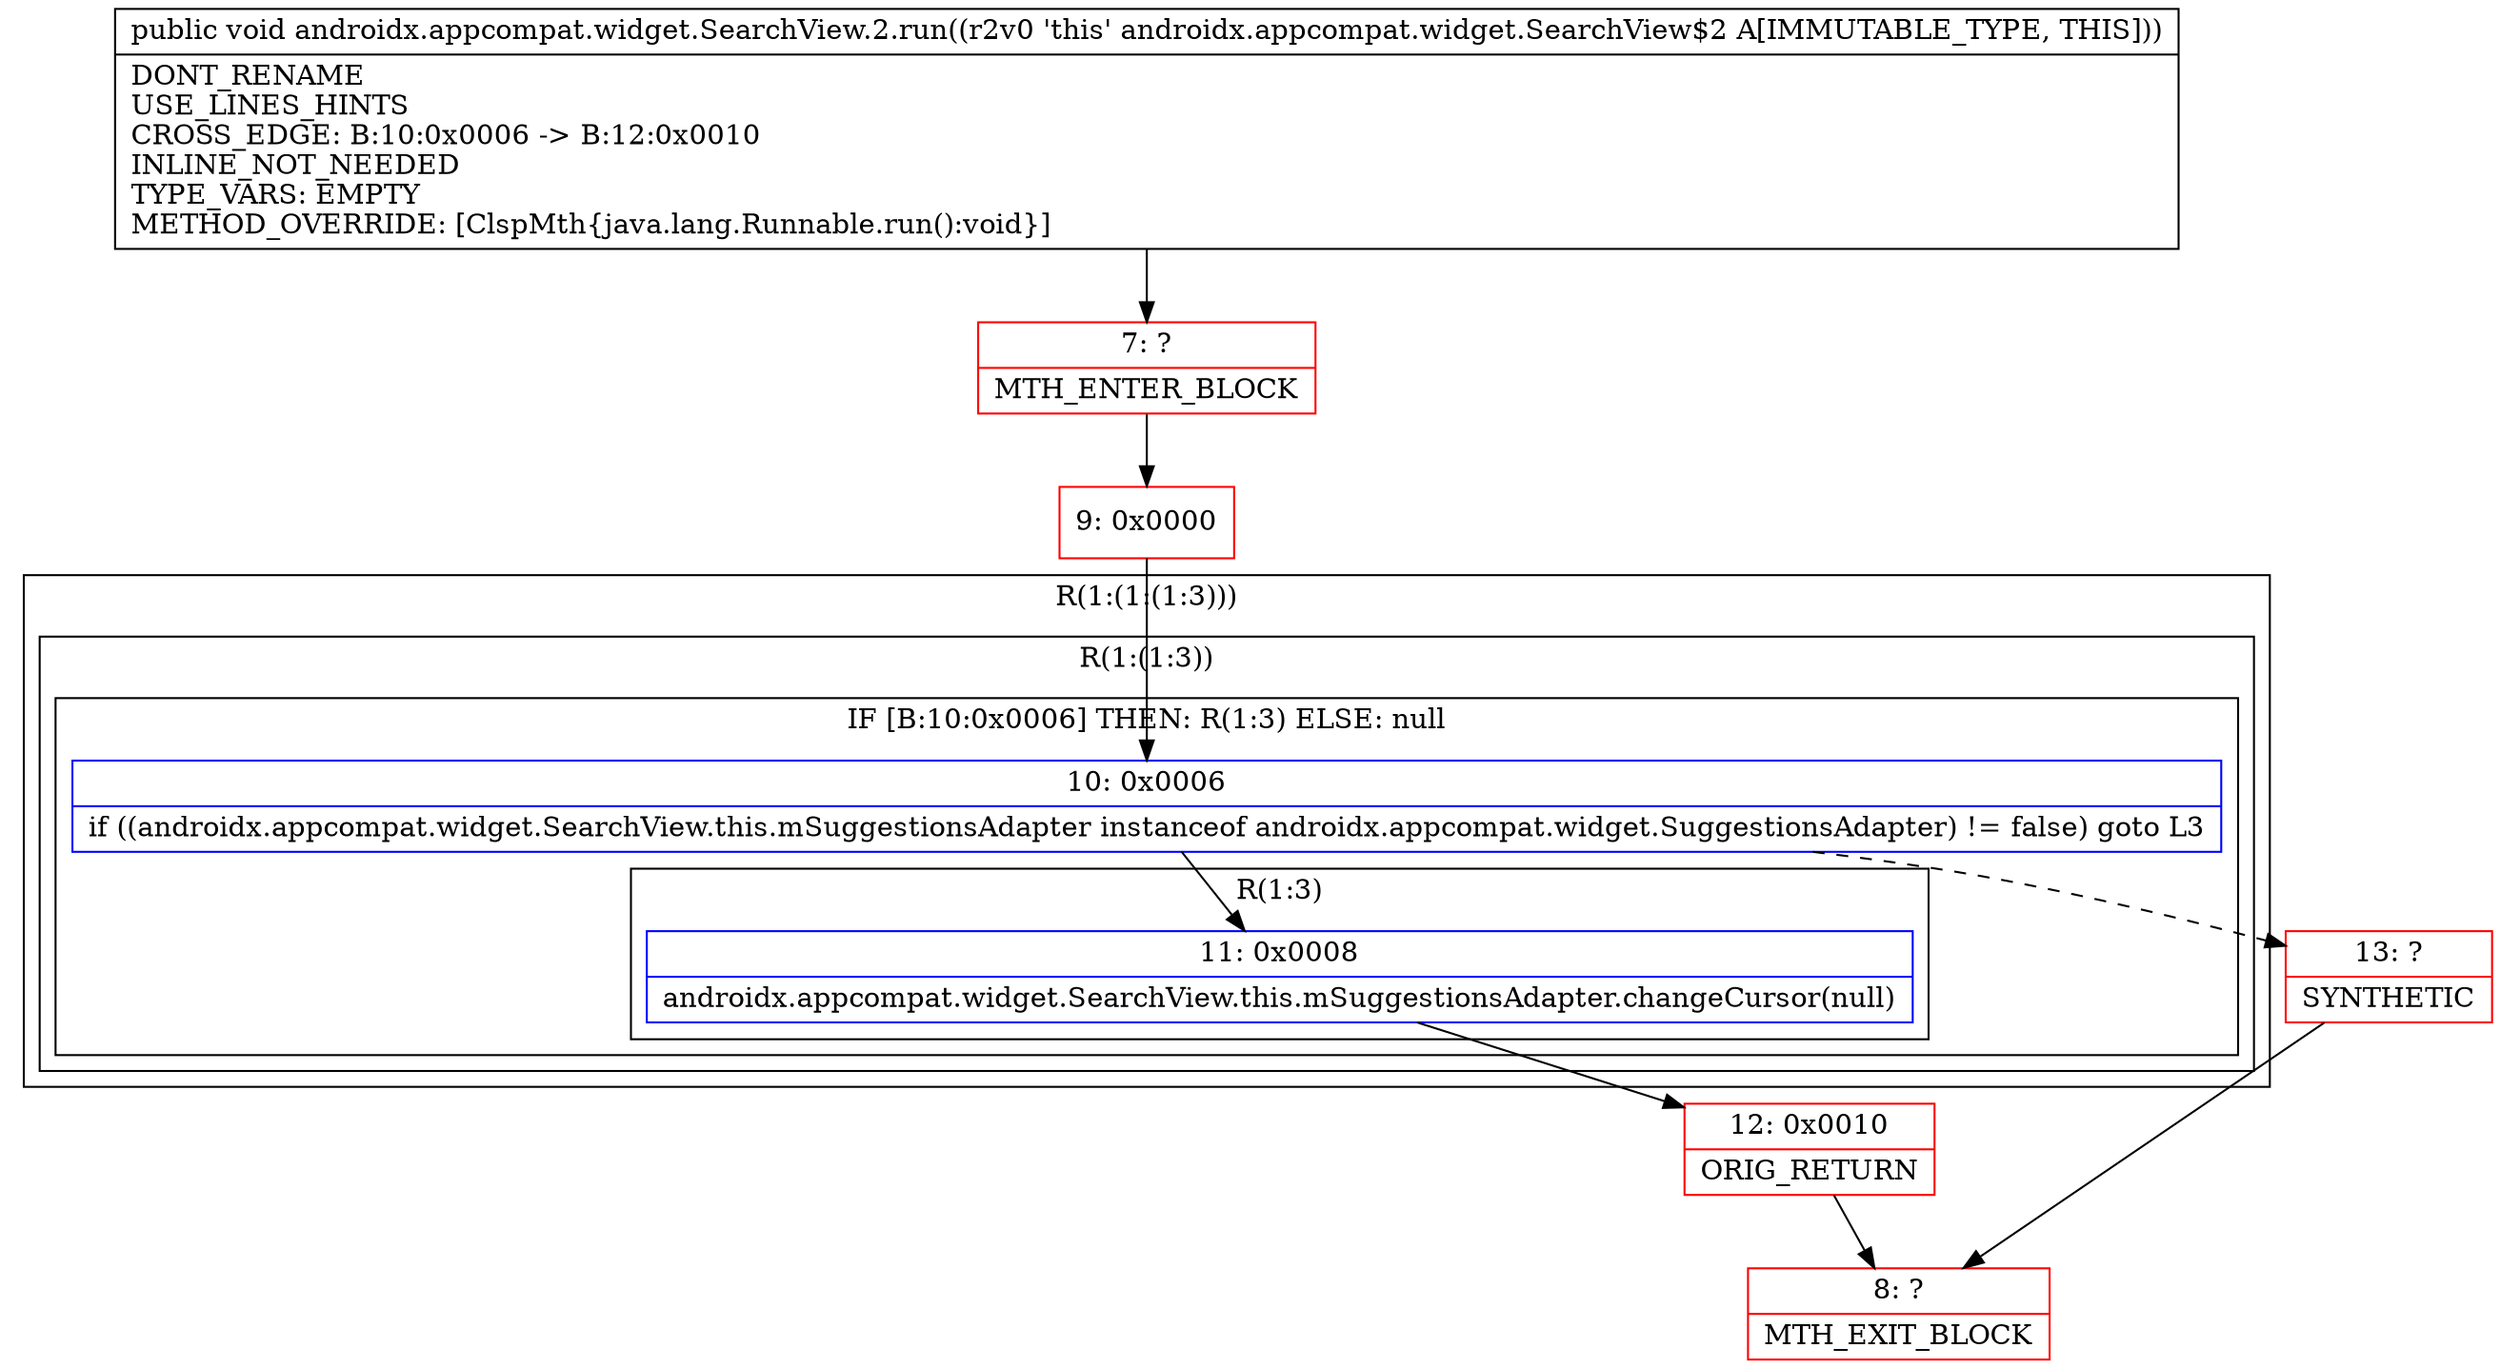 digraph "CFG forandroidx.appcompat.widget.SearchView.2.run()V" {
subgraph cluster_Region_1734993609 {
label = "R(1:(1:(1:3)))";
node [shape=record,color=blue];
subgraph cluster_Region_1450328069 {
label = "R(1:(1:3))";
node [shape=record,color=blue];
subgraph cluster_IfRegion_2052592815 {
label = "IF [B:10:0x0006] THEN: R(1:3) ELSE: null";
node [shape=record,color=blue];
Node_10 [shape=record,label="{10\:\ 0x0006|if ((androidx.appcompat.widget.SearchView.this.mSuggestionsAdapter instanceof androidx.appcompat.widget.SuggestionsAdapter) != false) goto L3\l}"];
subgraph cluster_Region_1768688751 {
label = "R(1:3)";
node [shape=record,color=blue];
Node_11 [shape=record,label="{11\:\ 0x0008|androidx.appcompat.widget.SearchView.this.mSuggestionsAdapter.changeCursor(null)\l}"];
}
}
}
}
Node_7 [shape=record,color=red,label="{7\:\ ?|MTH_ENTER_BLOCK\l}"];
Node_9 [shape=record,color=red,label="{9\:\ 0x0000}"];
Node_12 [shape=record,color=red,label="{12\:\ 0x0010|ORIG_RETURN\l}"];
Node_8 [shape=record,color=red,label="{8\:\ ?|MTH_EXIT_BLOCK\l}"];
Node_13 [shape=record,color=red,label="{13\:\ ?|SYNTHETIC\l}"];
MethodNode[shape=record,label="{public void androidx.appcompat.widget.SearchView.2.run((r2v0 'this' androidx.appcompat.widget.SearchView$2 A[IMMUTABLE_TYPE, THIS]))  | DONT_RENAME\lUSE_LINES_HINTS\lCROSS_EDGE: B:10:0x0006 \-\> B:12:0x0010\lINLINE_NOT_NEEDED\lTYPE_VARS: EMPTY\lMETHOD_OVERRIDE: [ClspMth\{java.lang.Runnable.run():void\}]\l}"];
MethodNode -> Node_7;Node_10 -> Node_11;
Node_10 -> Node_13[style=dashed];
Node_11 -> Node_12;
Node_7 -> Node_9;
Node_9 -> Node_10;
Node_12 -> Node_8;
Node_13 -> Node_8;
}

